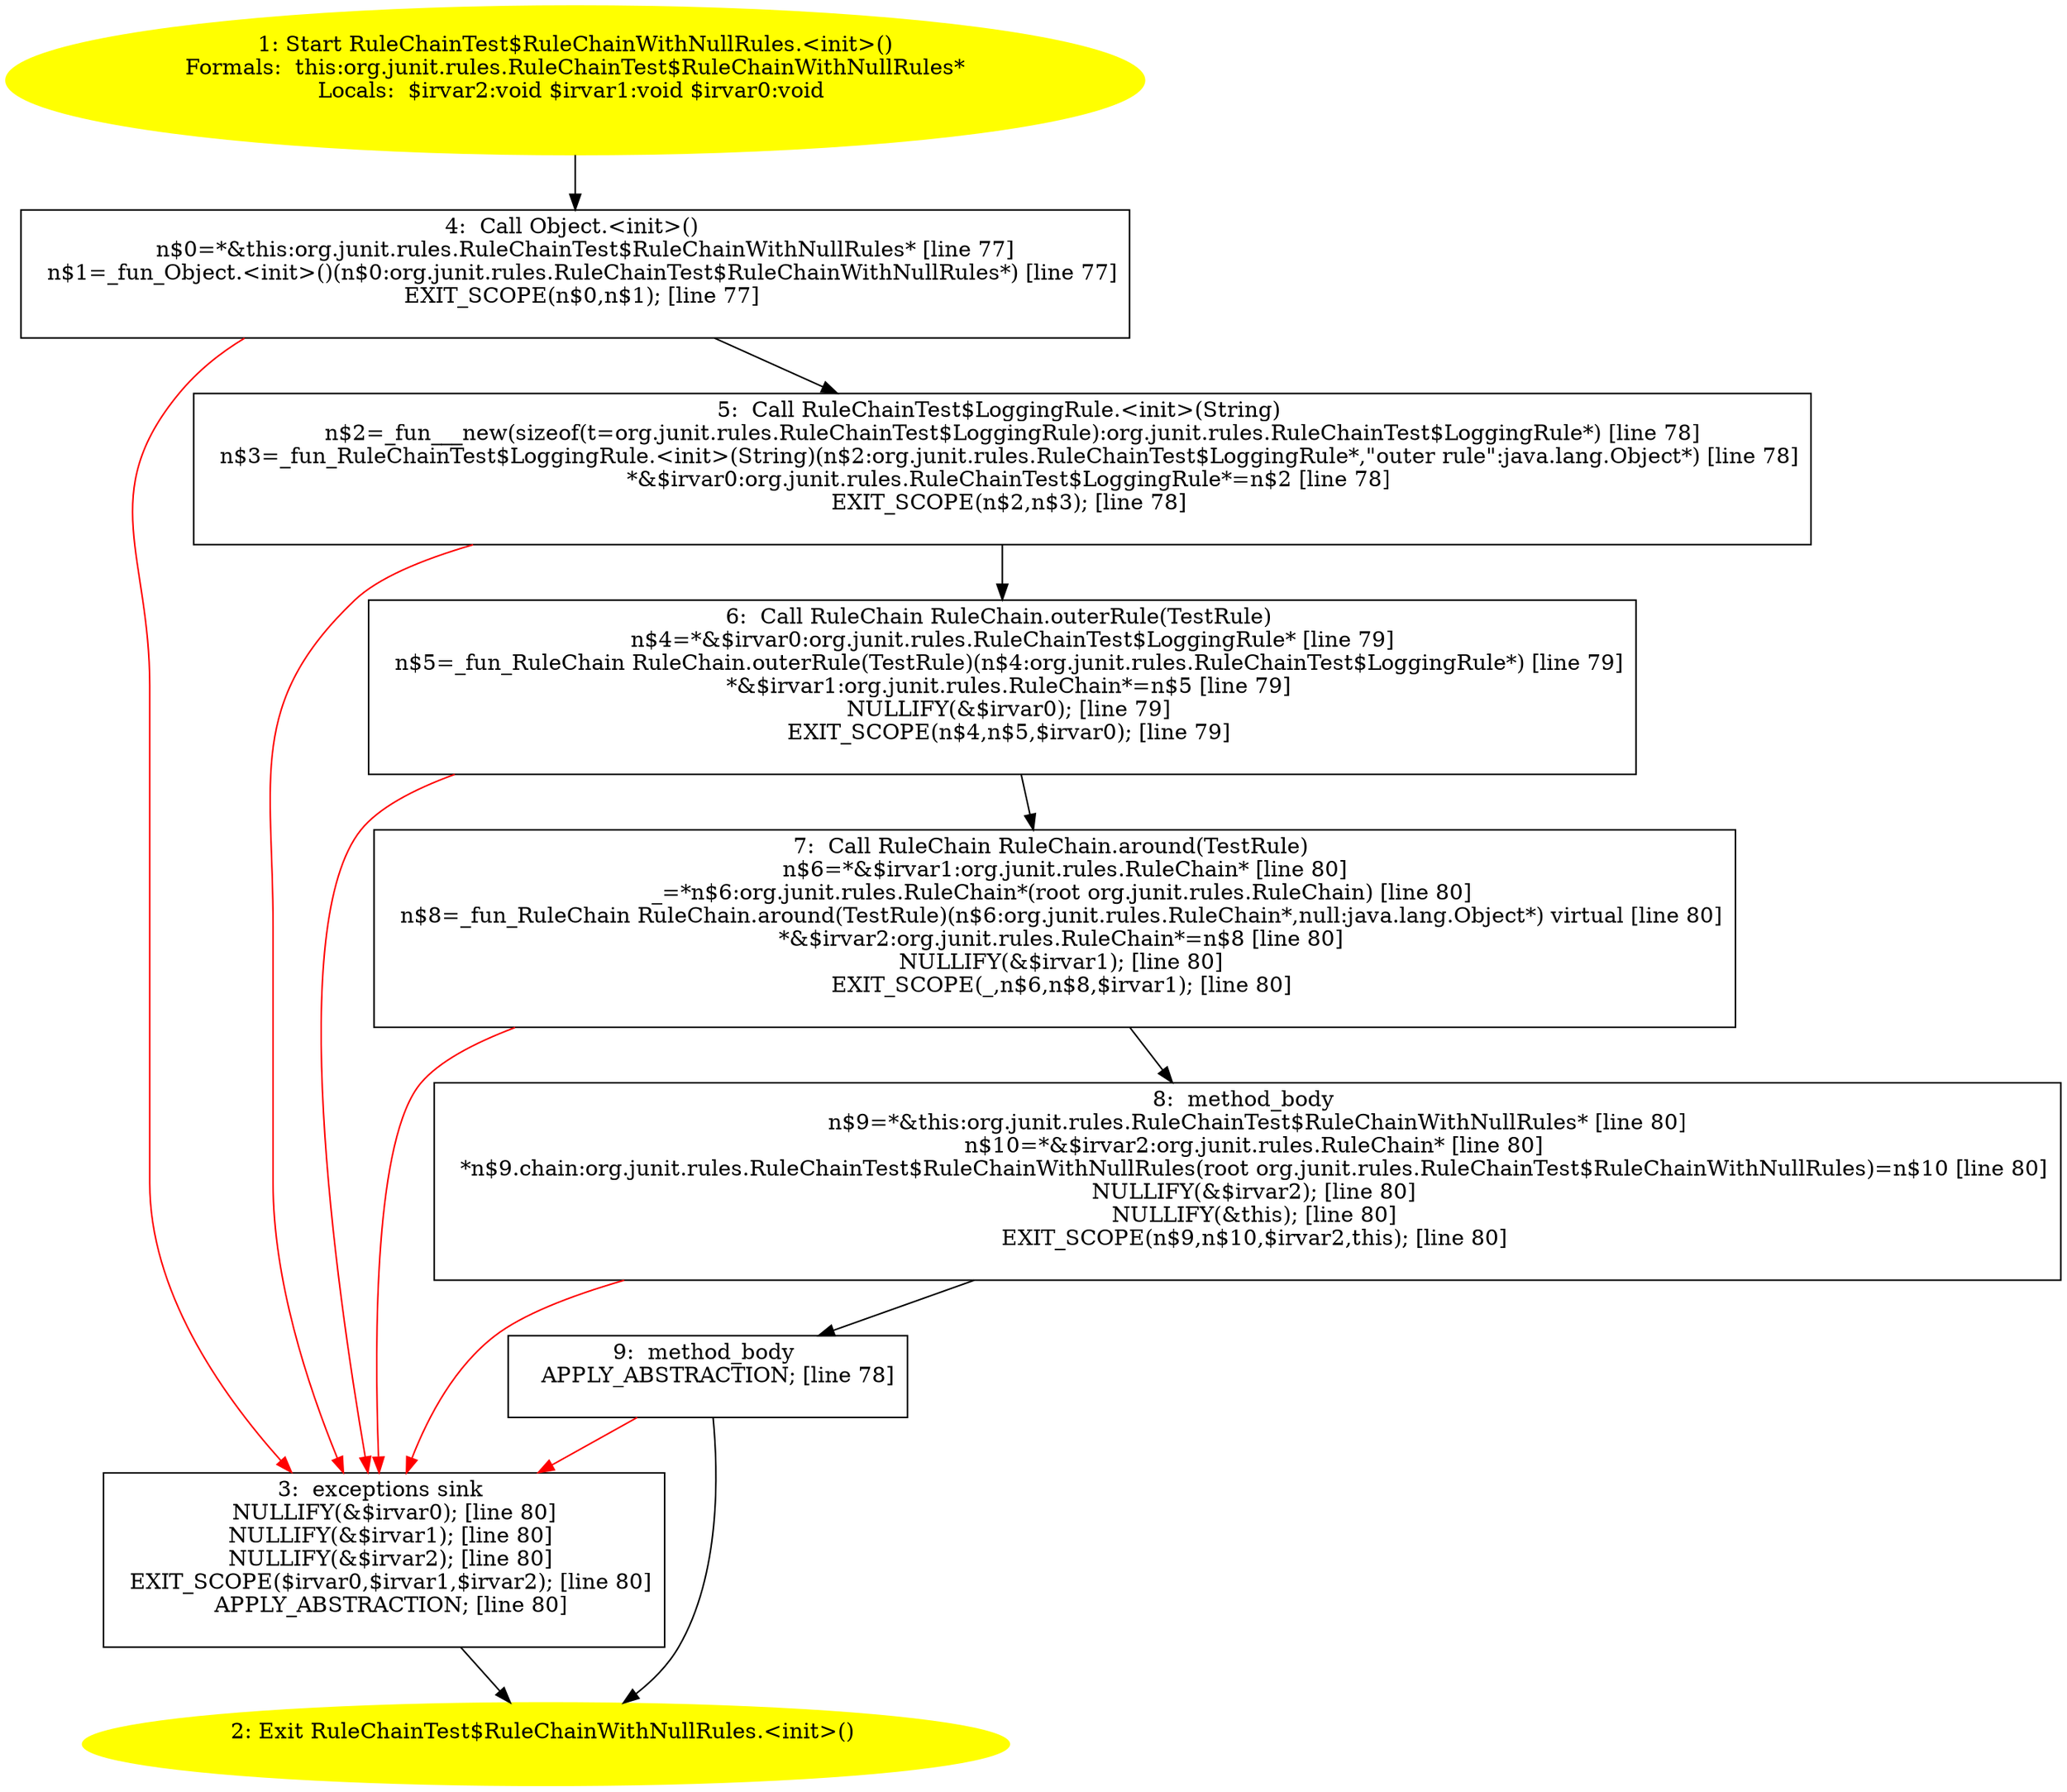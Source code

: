 /* @generated */
digraph cfg {
"org.junit.rules.RuleChainTest$RuleChainWithNullRules.<init>().d3c0b31030d5d2784186c25346d66378_1" [label="1: Start RuleChainTest$RuleChainWithNullRules.<init>()\nFormals:  this:org.junit.rules.RuleChainTest$RuleChainWithNullRules*\nLocals:  $irvar2:void $irvar1:void $irvar0:void \n  " color=yellow style=filled]
	

	 "org.junit.rules.RuleChainTest$RuleChainWithNullRules.<init>().d3c0b31030d5d2784186c25346d66378_1" -> "org.junit.rules.RuleChainTest$RuleChainWithNullRules.<init>().d3c0b31030d5d2784186c25346d66378_4" ;
"org.junit.rules.RuleChainTest$RuleChainWithNullRules.<init>().d3c0b31030d5d2784186c25346d66378_2" [label="2: Exit RuleChainTest$RuleChainWithNullRules.<init>() \n  " color=yellow style=filled]
	

"org.junit.rules.RuleChainTest$RuleChainWithNullRules.<init>().d3c0b31030d5d2784186c25346d66378_3" [label="3:  exceptions sink \n   NULLIFY(&$irvar0); [line 80]\n  NULLIFY(&$irvar1); [line 80]\n  NULLIFY(&$irvar2); [line 80]\n  EXIT_SCOPE($irvar0,$irvar1,$irvar2); [line 80]\n  APPLY_ABSTRACTION; [line 80]\n " shape="box"]
	

	 "org.junit.rules.RuleChainTest$RuleChainWithNullRules.<init>().d3c0b31030d5d2784186c25346d66378_3" -> "org.junit.rules.RuleChainTest$RuleChainWithNullRules.<init>().d3c0b31030d5d2784186c25346d66378_2" ;
"org.junit.rules.RuleChainTest$RuleChainWithNullRules.<init>().d3c0b31030d5d2784186c25346d66378_4" [label="4:  Call Object.<init>() \n   n$0=*&this:org.junit.rules.RuleChainTest$RuleChainWithNullRules* [line 77]\n  n$1=_fun_Object.<init>()(n$0:org.junit.rules.RuleChainTest$RuleChainWithNullRules*) [line 77]\n  EXIT_SCOPE(n$0,n$1); [line 77]\n " shape="box"]
	

	 "org.junit.rules.RuleChainTest$RuleChainWithNullRules.<init>().d3c0b31030d5d2784186c25346d66378_4" -> "org.junit.rules.RuleChainTest$RuleChainWithNullRules.<init>().d3c0b31030d5d2784186c25346d66378_5" ;
	 "org.junit.rules.RuleChainTest$RuleChainWithNullRules.<init>().d3c0b31030d5d2784186c25346d66378_4" -> "org.junit.rules.RuleChainTest$RuleChainWithNullRules.<init>().d3c0b31030d5d2784186c25346d66378_3" [color="red" ];
"org.junit.rules.RuleChainTest$RuleChainWithNullRules.<init>().d3c0b31030d5d2784186c25346d66378_5" [label="5:  Call RuleChainTest$LoggingRule.<init>(String) \n   n$2=_fun___new(sizeof(t=org.junit.rules.RuleChainTest$LoggingRule):org.junit.rules.RuleChainTest$LoggingRule*) [line 78]\n  n$3=_fun_RuleChainTest$LoggingRule.<init>(String)(n$2:org.junit.rules.RuleChainTest$LoggingRule*,\"outer rule\":java.lang.Object*) [line 78]\n  *&$irvar0:org.junit.rules.RuleChainTest$LoggingRule*=n$2 [line 78]\n  EXIT_SCOPE(n$2,n$3); [line 78]\n " shape="box"]
	

	 "org.junit.rules.RuleChainTest$RuleChainWithNullRules.<init>().d3c0b31030d5d2784186c25346d66378_5" -> "org.junit.rules.RuleChainTest$RuleChainWithNullRules.<init>().d3c0b31030d5d2784186c25346d66378_6" ;
	 "org.junit.rules.RuleChainTest$RuleChainWithNullRules.<init>().d3c0b31030d5d2784186c25346d66378_5" -> "org.junit.rules.RuleChainTest$RuleChainWithNullRules.<init>().d3c0b31030d5d2784186c25346d66378_3" [color="red" ];
"org.junit.rules.RuleChainTest$RuleChainWithNullRules.<init>().d3c0b31030d5d2784186c25346d66378_6" [label="6:  Call RuleChain RuleChain.outerRule(TestRule) \n   n$4=*&$irvar0:org.junit.rules.RuleChainTest$LoggingRule* [line 79]\n  n$5=_fun_RuleChain RuleChain.outerRule(TestRule)(n$4:org.junit.rules.RuleChainTest$LoggingRule*) [line 79]\n  *&$irvar1:org.junit.rules.RuleChain*=n$5 [line 79]\n  NULLIFY(&$irvar0); [line 79]\n  EXIT_SCOPE(n$4,n$5,$irvar0); [line 79]\n " shape="box"]
	

	 "org.junit.rules.RuleChainTest$RuleChainWithNullRules.<init>().d3c0b31030d5d2784186c25346d66378_6" -> "org.junit.rules.RuleChainTest$RuleChainWithNullRules.<init>().d3c0b31030d5d2784186c25346d66378_7" ;
	 "org.junit.rules.RuleChainTest$RuleChainWithNullRules.<init>().d3c0b31030d5d2784186c25346d66378_6" -> "org.junit.rules.RuleChainTest$RuleChainWithNullRules.<init>().d3c0b31030d5d2784186c25346d66378_3" [color="red" ];
"org.junit.rules.RuleChainTest$RuleChainWithNullRules.<init>().d3c0b31030d5d2784186c25346d66378_7" [label="7:  Call RuleChain RuleChain.around(TestRule) \n   n$6=*&$irvar1:org.junit.rules.RuleChain* [line 80]\n  _=*n$6:org.junit.rules.RuleChain*(root org.junit.rules.RuleChain) [line 80]\n  n$8=_fun_RuleChain RuleChain.around(TestRule)(n$6:org.junit.rules.RuleChain*,null:java.lang.Object*) virtual [line 80]\n  *&$irvar2:org.junit.rules.RuleChain*=n$8 [line 80]\n  NULLIFY(&$irvar1); [line 80]\n  EXIT_SCOPE(_,n$6,n$8,$irvar1); [line 80]\n " shape="box"]
	

	 "org.junit.rules.RuleChainTest$RuleChainWithNullRules.<init>().d3c0b31030d5d2784186c25346d66378_7" -> "org.junit.rules.RuleChainTest$RuleChainWithNullRules.<init>().d3c0b31030d5d2784186c25346d66378_8" ;
	 "org.junit.rules.RuleChainTest$RuleChainWithNullRules.<init>().d3c0b31030d5d2784186c25346d66378_7" -> "org.junit.rules.RuleChainTest$RuleChainWithNullRules.<init>().d3c0b31030d5d2784186c25346d66378_3" [color="red" ];
"org.junit.rules.RuleChainTest$RuleChainWithNullRules.<init>().d3c0b31030d5d2784186c25346d66378_8" [label="8:  method_body \n   n$9=*&this:org.junit.rules.RuleChainTest$RuleChainWithNullRules* [line 80]\n  n$10=*&$irvar2:org.junit.rules.RuleChain* [line 80]\n  *n$9.chain:org.junit.rules.RuleChainTest$RuleChainWithNullRules(root org.junit.rules.RuleChainTest$RuleChainWithNullRules)=n$10 [line 80]\n  NULLIFY(&$irvar2); [line 80]\n  NULLIFY(&this); [line 80]\n  EXIT_SCOPE(n$9,n$10,$irvar2,this); [line 80]\n " shape="box"]
	

	 "org.junit.rules.RuleChainTest$RuleChainWithNullRules.<init>().d3c0b31030d5d2784186c25346d66378_8" -> "org.junit.rules.RuleChainTest$RuleChainWithNullRules.<init>().d3c0b31030d5d2784186c25346d66378_9" ;
	 "org.junit.rules.RuleChainTest$RuleChainWithNullRules.<init>().d3c0b31030d5d2784186c25346d66378_8" -> "org.junit.rules.RuleChainTest$RuleChainWithNullRules.<init>().d3c0b31030d5d2784186c25346d66378_3" [color="red" ];
"org.junit.rules.RuleChainTest$RuleChainWithNullRules.<init>().d3c0b31030d5d2784186c25346d66378_9" [label="9:  method_body \n   APPLY_ABSTRACTION; [line 78]\n " shape="box"]
	

	 "org.junit.rules.RuleChainTest$RuleChainWithNullRules.<init>().d3c0b31030d5d2784186c25346d66378_9" -> "org.junit.rules.RuleChainTest$RuleChainWithNullRules.<init>().d3c0b31030d5d2784186c25346d66378_2" ;
	 "org.junit.rules.RuleChainTest$RuleChainWithNullRules.<init>().d3c0b31030d5d2784186c25346d66378_9" -> "org.junit.rules.RuleChainTest$RuleChainWithNullRules.<init>().d3c0b31030d5d2784186c25346d66378_3" [color="red" ];
}
